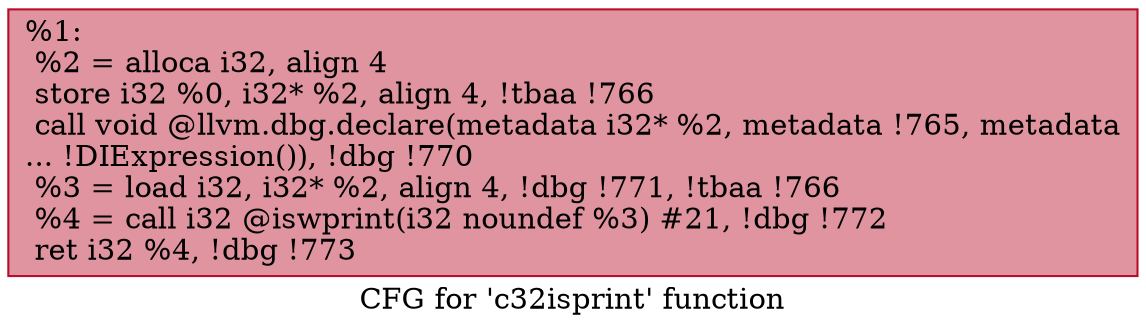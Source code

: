digraph "CFG for 'c32isprint' function" {
	label="CFG for 'c32isprint' function";

	Node0x127d770 [shape=record,color="#b70d28ff", style=filled, fillcolor="#b70d2870",label="{%1:\l  %2 = alloca i32, align 4\l  store i32 %0, i32* %2, align 4, !tbaa !766\l  call void @llvm.dbg.declare(metadata i32* %2, metadata !765, metadata\l... !DIExpression()), !dbg !770\l  %3 = load i32, i32* %2, align 4, !dbg !771, !tbaa !766\l  %4 = call i32 @iswprint(i32 noundef %3) #21, !dbg !772\l  ret i32 %4, !dbg !773\l}"];
}
